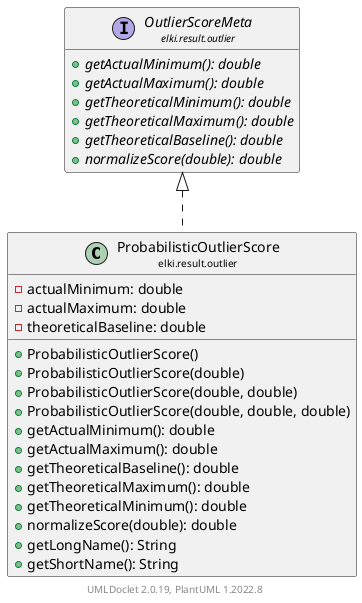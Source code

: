 @startuml
    remove .*\.(Instance|Par|Parameterizer|Factory)$
    set namespaceSeparator none
    hide empty fields
    hide empty methods

    class "<size:14>ProbabilisticOutlierScore\n<size:10>elki.result.outlier" as elki.result.outlier.ProbabilisticOutlierScore [[ProbabilisticOutlierScore.html]] {
        -actualMinimum: double
        -actualMaximum: double
        -theoreticalBaseline: double
        +ProbabilisticOutlierScore()
        +ProbabilisticOutlierScore(double)
        +ProbabilisticOutlierScore(double, double)
        +ProbabilisticOutlierScore(double, double, double)
        +getActualMinimum(): double
        +getActualMaximum(): double
        +getTheoreticalBaseline(): double
        +getTheoreticalMaximum(): double
        +getTheoreticalMinimum(): double
        +normalizeScore(double): double
        +getLongName(): String
        +getShortName(): String
    }

    interface "<size:14>OutlierScoreMeta\n<size:10>elki.result.outlier" as elki.result.outlier.OutlierScoreMeta [[OutlierScoreMeta.html]] {
        {abstract} +getActualMinimum(): double
        {abstract} +getActualMaximum(): double
        {abstract} +getTheoreticalMinimum(): double
        {abstract} +getTheoreticalMaximum(): double
        {abstract} +getTheoreticalBaseline(): double
        {abstract} +normalizeScore(double): double
    }

    elki.result.outlier.OutlierScoreMeta <|.. elki.result.outlier.ProbabilisticOutlierScore

    center footer UMLDoclet 2.0.19, PlantUML 1.2022.8
@enduml
